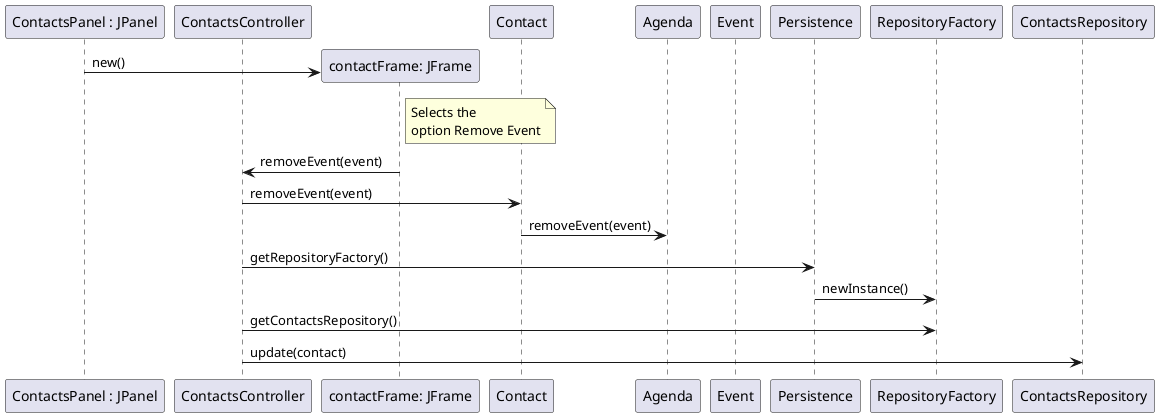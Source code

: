 @startuml doc-files/crm_01_01_removeEvent.png

    participant "ContactsPanel : JPanel" as cp
    participant "ContactsController" as ctrl
    participant "contactFrame: JFrame" as jframe
    participant "Contact" as contact
    participant "Agenda" as agenda
    participant "Event" as event
    participant "Persistence" as pers
    participant "RepositoryFactory" as repFactory
    participant "ContactsRepository" as contactsRep


    create jframe
    cp -> jframe : new()

    note right of jframe
        Selects the
        option Remove Event
    end note

    jframe -> ctrl : removeEvent(event)

    ctrl -> contact : removeEvent(event)
    contact -> agenda : removeEvent(event)

    ctrl -> pers : getRepositoryFactory()
    pers -> repFactory : newInstance()
    ctrl -> repFactory : getContactsRepository()

    ctrl -> contactsRep : update(contact)

@enduml